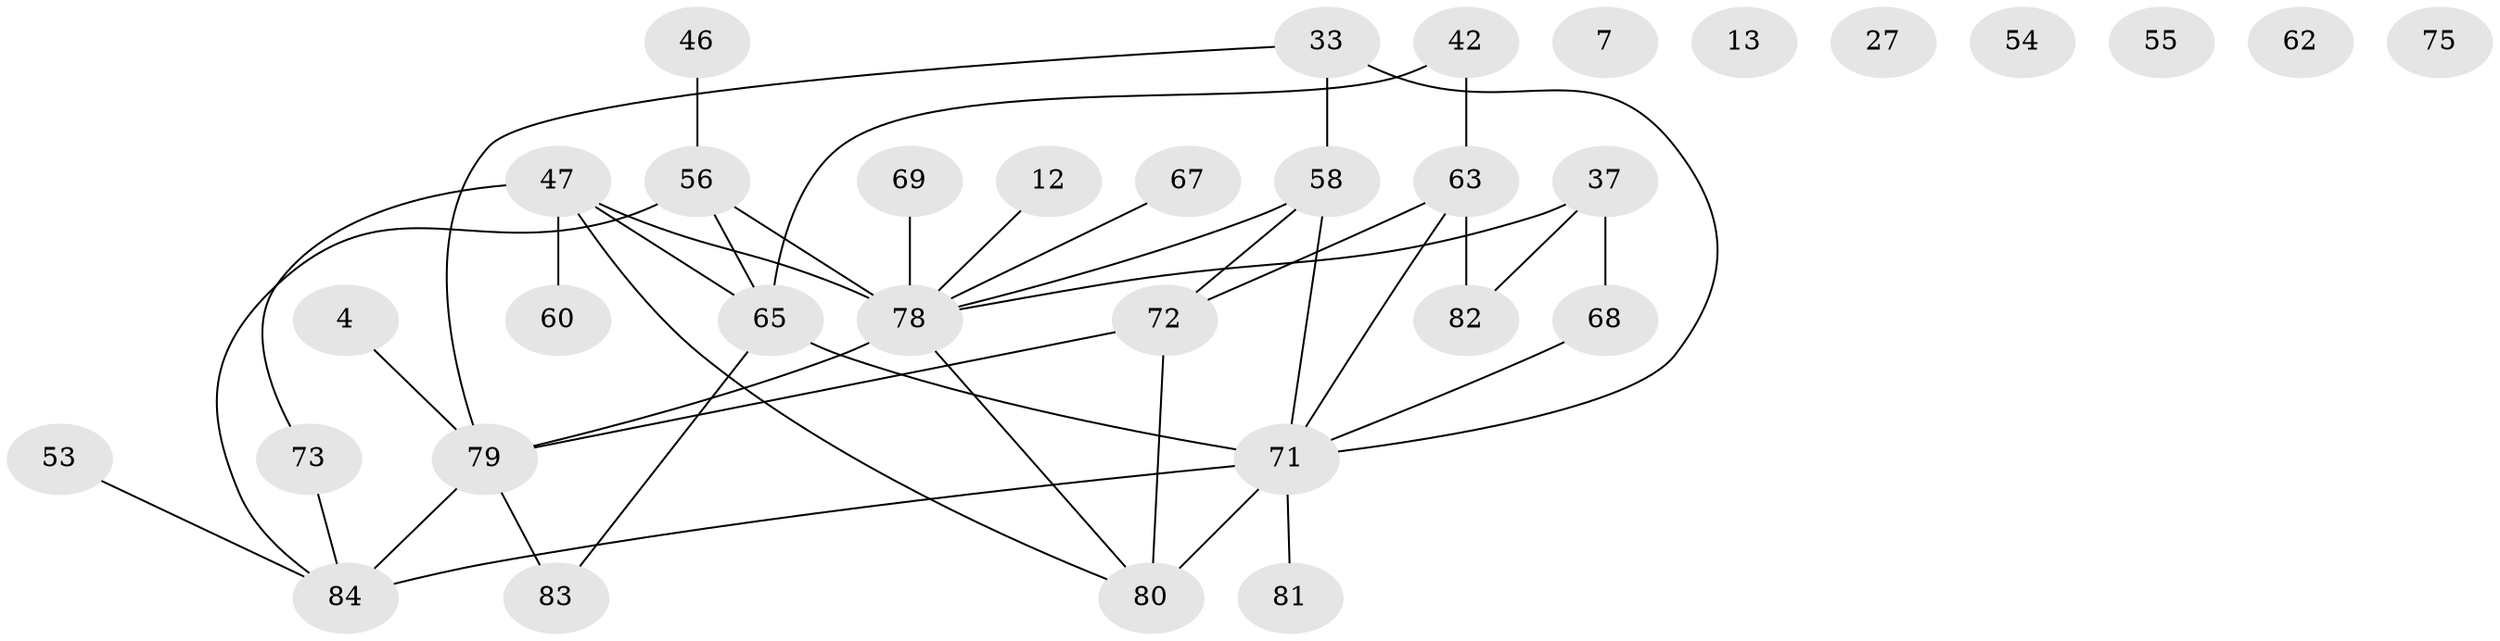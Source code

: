 // original degree distribution, {3: 0.16666666666666666, 4: 0.23809523809523808, 1: 0.21428571428571427, 5: 0.05952380952380952, 0: 0.07142857142857142, 6: 0.023809523809523808, 2: 0.21428571428571427, 7: 0.011904761904761904}
// Generated by graph-tools (version 1.1) at 2025/43/03/04/25 21:43:42]
// undirected, 33 vertices, 41 edges
graph export_dot {
graph [start="1"]
  node [color=gray90,style=filled];
  4;
  7;
  12;
  13;
  27;
  33;
  37;
  42 [super="+29"];
  46 [super="+28"];
  47 [super="+43"];
  53;
  54;
  55 [super="+10"];
  56 [super="+31+21"];
  58 [super="+2+25"];
  60;
  62;
  63;
  65 [super="+64"];
  67 [super="+20"];
  68;
  69;
  71 [super="+40+9+59"];
  72 [super="+17+66"];
  73 [super="+19"];
  75;
  78 [super="+32+23+61"];
  79 [super="+52"];
  80 [super="+36+70+49"];
  81;
  82 [super="+76"];
  83;
  84 [super="+77+74+30+22"];
  4 -- 79;
  12 -- 78;
  33 -- 58 [weight=2];
  33 -- 71;
  33 -- 79 [weight=2];
  37 -- 68;
  37 -- 78 [weight=2];
  37 -- 82;
  42 -- 63 [weight=2];
  42 -- 65;
  46 -- 56;
  47 -- 60;
  47 -- 73;
  47 -- 78 [weight=4];
  47 -- 65;
  47 -- 80;
  53 -- 84;
  56 -- 78 [weight=2];
  56 -- 84;
  56 -- 65;
  58 -- 71 [weight=2];
  58 -- 78 [weight=3];
  58 -- 72;
  63 -- 82;
  63 -- 72;
  63 -- 71;
  65 -- 83;
  65 -- 71 [weight=2];
  67 -- 78;
  68 -- 71;
  69 -- 78;
  71 -- 84;
  71 -- 81;
  71 -- 80 [weight=2];
  72 -- 79;
  72 -- 80;
  73 -- 84;
  78 -- 79 [weight=4];
  78 -- 80;
  79 -- 83;
  79 -- 84 [weight=2];
}
